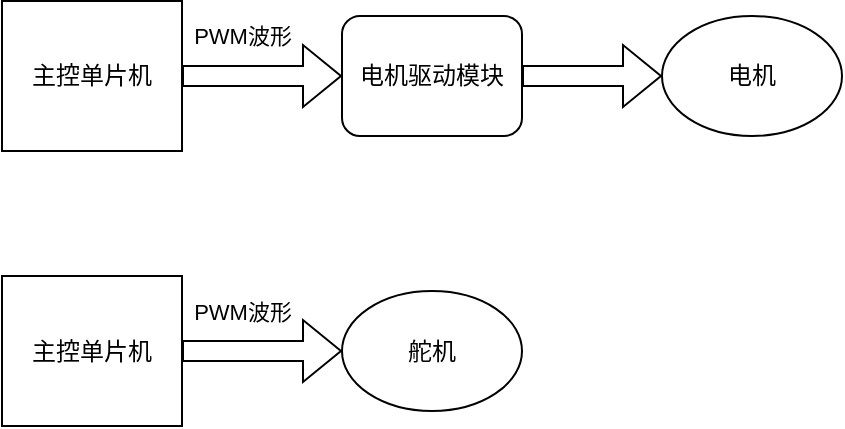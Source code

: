 <mxfile version="16.5.1" type="device"><diagram id="vyN5X4DREwoj92x-bo9M" name="第 1 页"><mxGraphModel dx="1038" dy="649" grid="1" gridSize="10" guides="1" tooltips="1" connect="1" arrows="1" fold="1" page="1" pageScale="1" pageWidth="827" pageHeight="1169" math="0" shadow="0"><root><mxCell id="0"/><mxCell id="1" parent="0"/><mxCell id="WsibcuxZO9vUgnLoy3Yq-1" value="主控单片机" style="rounded=0;whiteSpace=wrap;html=1;" vertex="1" parent="1"><mxGeometry x="60" y="192.5" width="90" height="75" as="geometry"/></mxCell><mxCell id="WsibcuxZO9vUgnLoy3Yq-2" value="电机驱动模块" style="rounded=1;whiteSpace=wrap;html=1;" vertex="1" parent="1"><mxGeometry x="230" y="200" width="90" height="60" as="geometry"/></mxCell><mxCell id="WsibcuxZO9vUgnLoy3Yq-3" value="电机" style="ellipse;whiteSpace=wrap;html=1;" vertex="1" parent="1"><mxGeometry x="390" y="200" width="90" height="60" as="geometry"/></mxCell><mxCell id="WsibcuxZO9vUgnLoy3Yq-4" value="PWM波形" style="shape=flexArrow;endArrow=classic;html=1;rounded=0;exitX=1;exitY=0.5;exitDx=0;exitDy=0;" edge="1" parent="1" source="WsibcuxZO9vUgnLoy3Yq-1" target="WsibcuxZO9vUgnLoy3Yq-2"><mxGeometry x="-0.25" y="20" width="50" height="50" relative="1" as="geometry"><mxPoint x="390" y="360" as="sourcePoint"/><mxPoint x="440" y="310" as="targetPoint"/><mxPoint as="offset"/></mxGeometry></mxCell><mxCell id="WsibcuxZO9vUgnLoy3Yq-5" value="" style="shape=flexArrow;endArrow=classic;html=1;rounded=0;exitX=1;exitY=0.5;exitDx=0;exitDy=0;entryX=0;entryY=0.5;entryDx=0;entryDy=0;" edge="1" parent="1" source="WsibcuxZO9vUgnLoy3Yq-2" target="WsibcuxZO9vUgnLoy3Yq-3"><mxGeometry width="50" height="50" relative="1" as="geometry"><mxPoint x="150" y="240" as="sourcePoint"/><mxPoint x="240" y="240" as="targetPoint"/></mxGeometry></mxCell><mxCell id="WsibcuxZO9vUgnLoy3Yq-6" value="主控单片机" style="rounded=0;whiteSpace=wrap;html=1;" vertex="1" parent="1"><mxGeometry x="60" y="330" width="90" height="75" as="geometry"/></mxCell><mxCell id="WsibcuxZO9vUgnLoy3Yq-8" value="舵机" style="ellipse;whiteSpace=wrap;html=1;" vertex="1" parent="1"><mxGeometry x="230" y="337.5" width="90" height="60" as="geometry"/></mxCell><mxCell id="WsibcuxZO9vUgnLoy3Yq-9" value="PWM波形" style="shape=flexArrow;endArrow=classic;html=1;rounded=0;exitX=1;exitY=0.5;exitDx=0;exitDy=0;" edge="1" parent="1" source="WsibcuxZO9vUgnLoy3Yq-6"><mxGeometry x="-0.25" y="20" width="50" height="50" relative="1" as="geometry"><mxPoint x="390" y="497.5" as="sourcePoint"/><mxPoint x="230" y="367.5" as="targetPoint"/><mxPoint as="offset"/></mxGeometry></mxCell></root></mxGraphModel></diagram></mxfile>